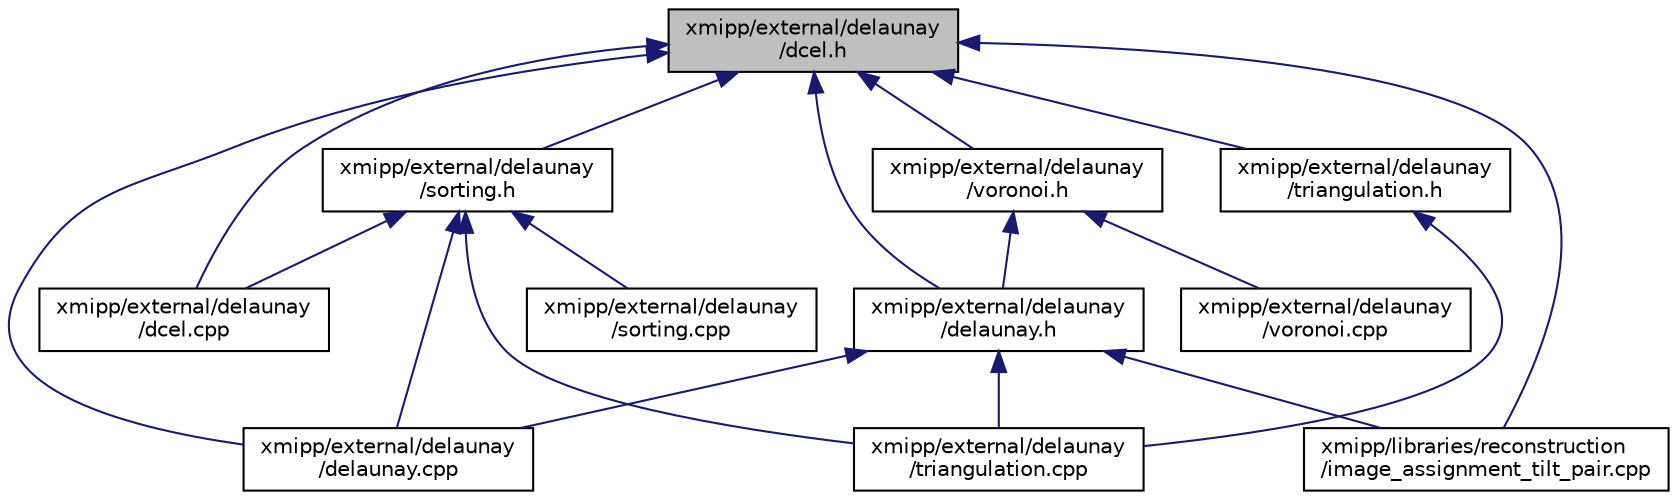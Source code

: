 digraph "xmipp/external/delaunay/dcel.h"
{
  edge [fontname="Helvetica",fontsize="10",labelfontname="Helvetica",labelfontsize="10"];
  node [fontname="Helvetica",fontsize="10",shape=record];
  Node7 [label="xmipp/external/delaunay\l/dcel.h",height=0.2,width=0.4,color="black", fillcolor="grey75", style="filled", fontcolor="black"];
  Node7 -> Node8 [dir="back",color="midnightblue",fontsize="10",style="solid",fontname="Helvetica"];
  Node8 [label="xmipp/external/delaunay\l/dcel.cpp",height=0.2,width=0.4,color="black", fillcolor="white", style="filled",URL="$dcel_8cpp.html"];
  Node7 -> Node9 [dir="back",color="midnightblue",fontsize="10",style="solid",fontname="Helvetica"];
  Node9 [label="xmipp/external/delaunay\l/sorting.h",height=0.2,width=0.4,color="black", fillcolor="white", style="filled",URL="$sorting_8h.html"];
  Node9 -> Node8 [dir="back",color="midnightblue",fontsize="10",style="solid",fontname="Helvetica"];
  Node9 -> Node10 [dir="back",color="midnightblue",fontsize="10",style="solid",fontname="Helvetica"];
  Node10 [label="xmipp/external/delaunay\l/delaunay.cpp",height=0.2,width=0.4,color="black", fillcolor="white", style="filled",URL="$delaunay_8cpp.html"];
  Node9 -> Node11 [dir="back",color="midnightblue",fontsize="10",style="solid",fontname="Helvetica"];
  Node11 [label="xmipp/external/delaunay\l/sorting.cpp",height=0.2,width=0.4,color="black", fillcolor="white", style="filled",URL="$sorting_8cpp.html"];
  Node9 -> Node12 [dir="back",color="midnightblue",fontsize="10",style="solid",fontname="Helvetica"];
  Node12 [label="xmipp/external/delaunay\l/triangulation.cpp",height=0.2,width=0.4,color="black", fillcolor="white", style="filled",URL="$triangulation_8cpp.html"];
  Node7 -> Node10 [dir="back",color="midnightblue",fontsize="10",style="solid",fontname="Helvetica"];
  Node7 -> Node13 [dir="back",color="midnightblue",fontsize="10",style="solid",fontname="Helvetica"];
  Node13 [label="xmipp/external/delaunay\l/delaunay.h",height=0.2,width=0.4,color="black", fillcolor="white", style="filled",URL="$delaunay_8h.html"];
  Node13 -> Node10 [dir="back",color="midnightblue",fontsize="10",style="solid",fontname="Helvetica"];
  Node13 -> Node12 [dir="back",color="midnightblue",fontsize="10",style="solid",fontname="Helvetica"];
  Node13 -> Node14 [dir="back",color="midnightblue",fontsize="10",style="solid",fontname="Helvetica"];
  Node14 [label="xmipp/libraries/reconstruction\l/image_assignment_tilt_pair.cpp",height=0.2,width=0.4,color="black", fillcolor="white", style="filled",URL="$image__assignment__tilt__pair_8cpp.html"];
  Node7 -> Node15 [dir="back",color="midnightblue",fontsize="10",style="solid",fontname="Helvetica"];
  Node15 [label="xmipp/external/delaunay\l/voronoi.h",height=0.2,width=0.4,color="black", fillcolor="white", style="filled",URL="$voronoi_8h.html"];
  Node15 -> Node13 [dir="back",color="midnightblue",fontsize="10",style="solid",fontname="Helvetica"];
  Node15 -> Node16 [dir="back",color="midnightblue",fontsize="10",style="solid",fontname="Helvetica"];
  Node16 [label="xmipp/external/delaunay\l/voronoi.cpp",height=0.2,width=0.4,color="black", fillcolor="white", style="filled",URL="$voronoi_8cpp.html"];
  Node7 -> Node17 [dir="back",color="midnightblue",fontsize="10",style="solid",fontname="Helvetica"];
  Node17 [label="xmipp/external/delaunay\l/triangulation.h",height=0.2,width=0.4,color="black", fillcolor="white", style="filled",URL="$triangulation_8h.html"];
  Node17 -> Node12 [dir="back",color="midnightblue",fontsize="10",style="solid",fontname="Helvetica"];
  Node7 -> Node14 [dir="back",color="midnightblue",fontsize="10",style="solid",fontname="Helvetica"];
}
